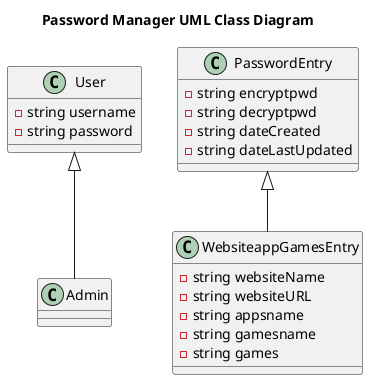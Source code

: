 @startuml Paasword Manager
title Password Manager UML Class Diagram

class User {
    - string username
    - string password
}


class Admin {
}

User <|-- Admin

class PasswordEntry {
    - string encryptpwd
    - string decryptpwd
    - string dateCreated
    - string dateLastUpdated
}


class WebsiteappGamesEntry {
    - string websiteName
    - string websiteURL
    - string appsname
    -string gamesname
    -string games
    
}

PasswordEntry <|-- WebsiteappGamesEntry

@enduml
